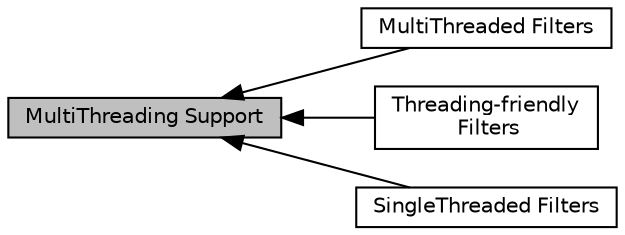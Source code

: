 digraph "MultiThreading Support"
{
  edge [fontname="Helvetica",fontsize="10",labelfontname="Helvetica",labelfontsize="10"];
  node [fontname="Helvetica",fontsize="10",shape=box];
  rankdir=LR;
  Node2 [label="MultiThreaded Filters",height=0.2,width=0.4,color="black", fillcolor="white", style="filled",URL="$group__MultiThreaded.html",tooltip=" "];
  Node1 [label="MultiThreading Support",height=0.2,width=0.4,color="black", fillcolor="grey75", style="filled", fontcolor="black",tooltip=" "];
  Node4 [label="Threading-friendly\l Filters",height=0.2,width=0.4,color="black", fillcolor="white", style="filled",URL="$group__ShouldBeThreaded.html",tooltip=" "];
  Node3 [label="SingleThreaded Filters",height=0.2,width=0.4,color="black", fillcolor="white", style="filled",URL="$group__SingleThreaded.html",tooltip=" "];
  Node1->Node2 [shape=plaintext, dir="back", style="solid"];
  Node1->Node3 [shape=plaintext, dir="back", style="solid"];
  Node1->Node4 [shape=plaintext, dir="back", style="solid"];
}
